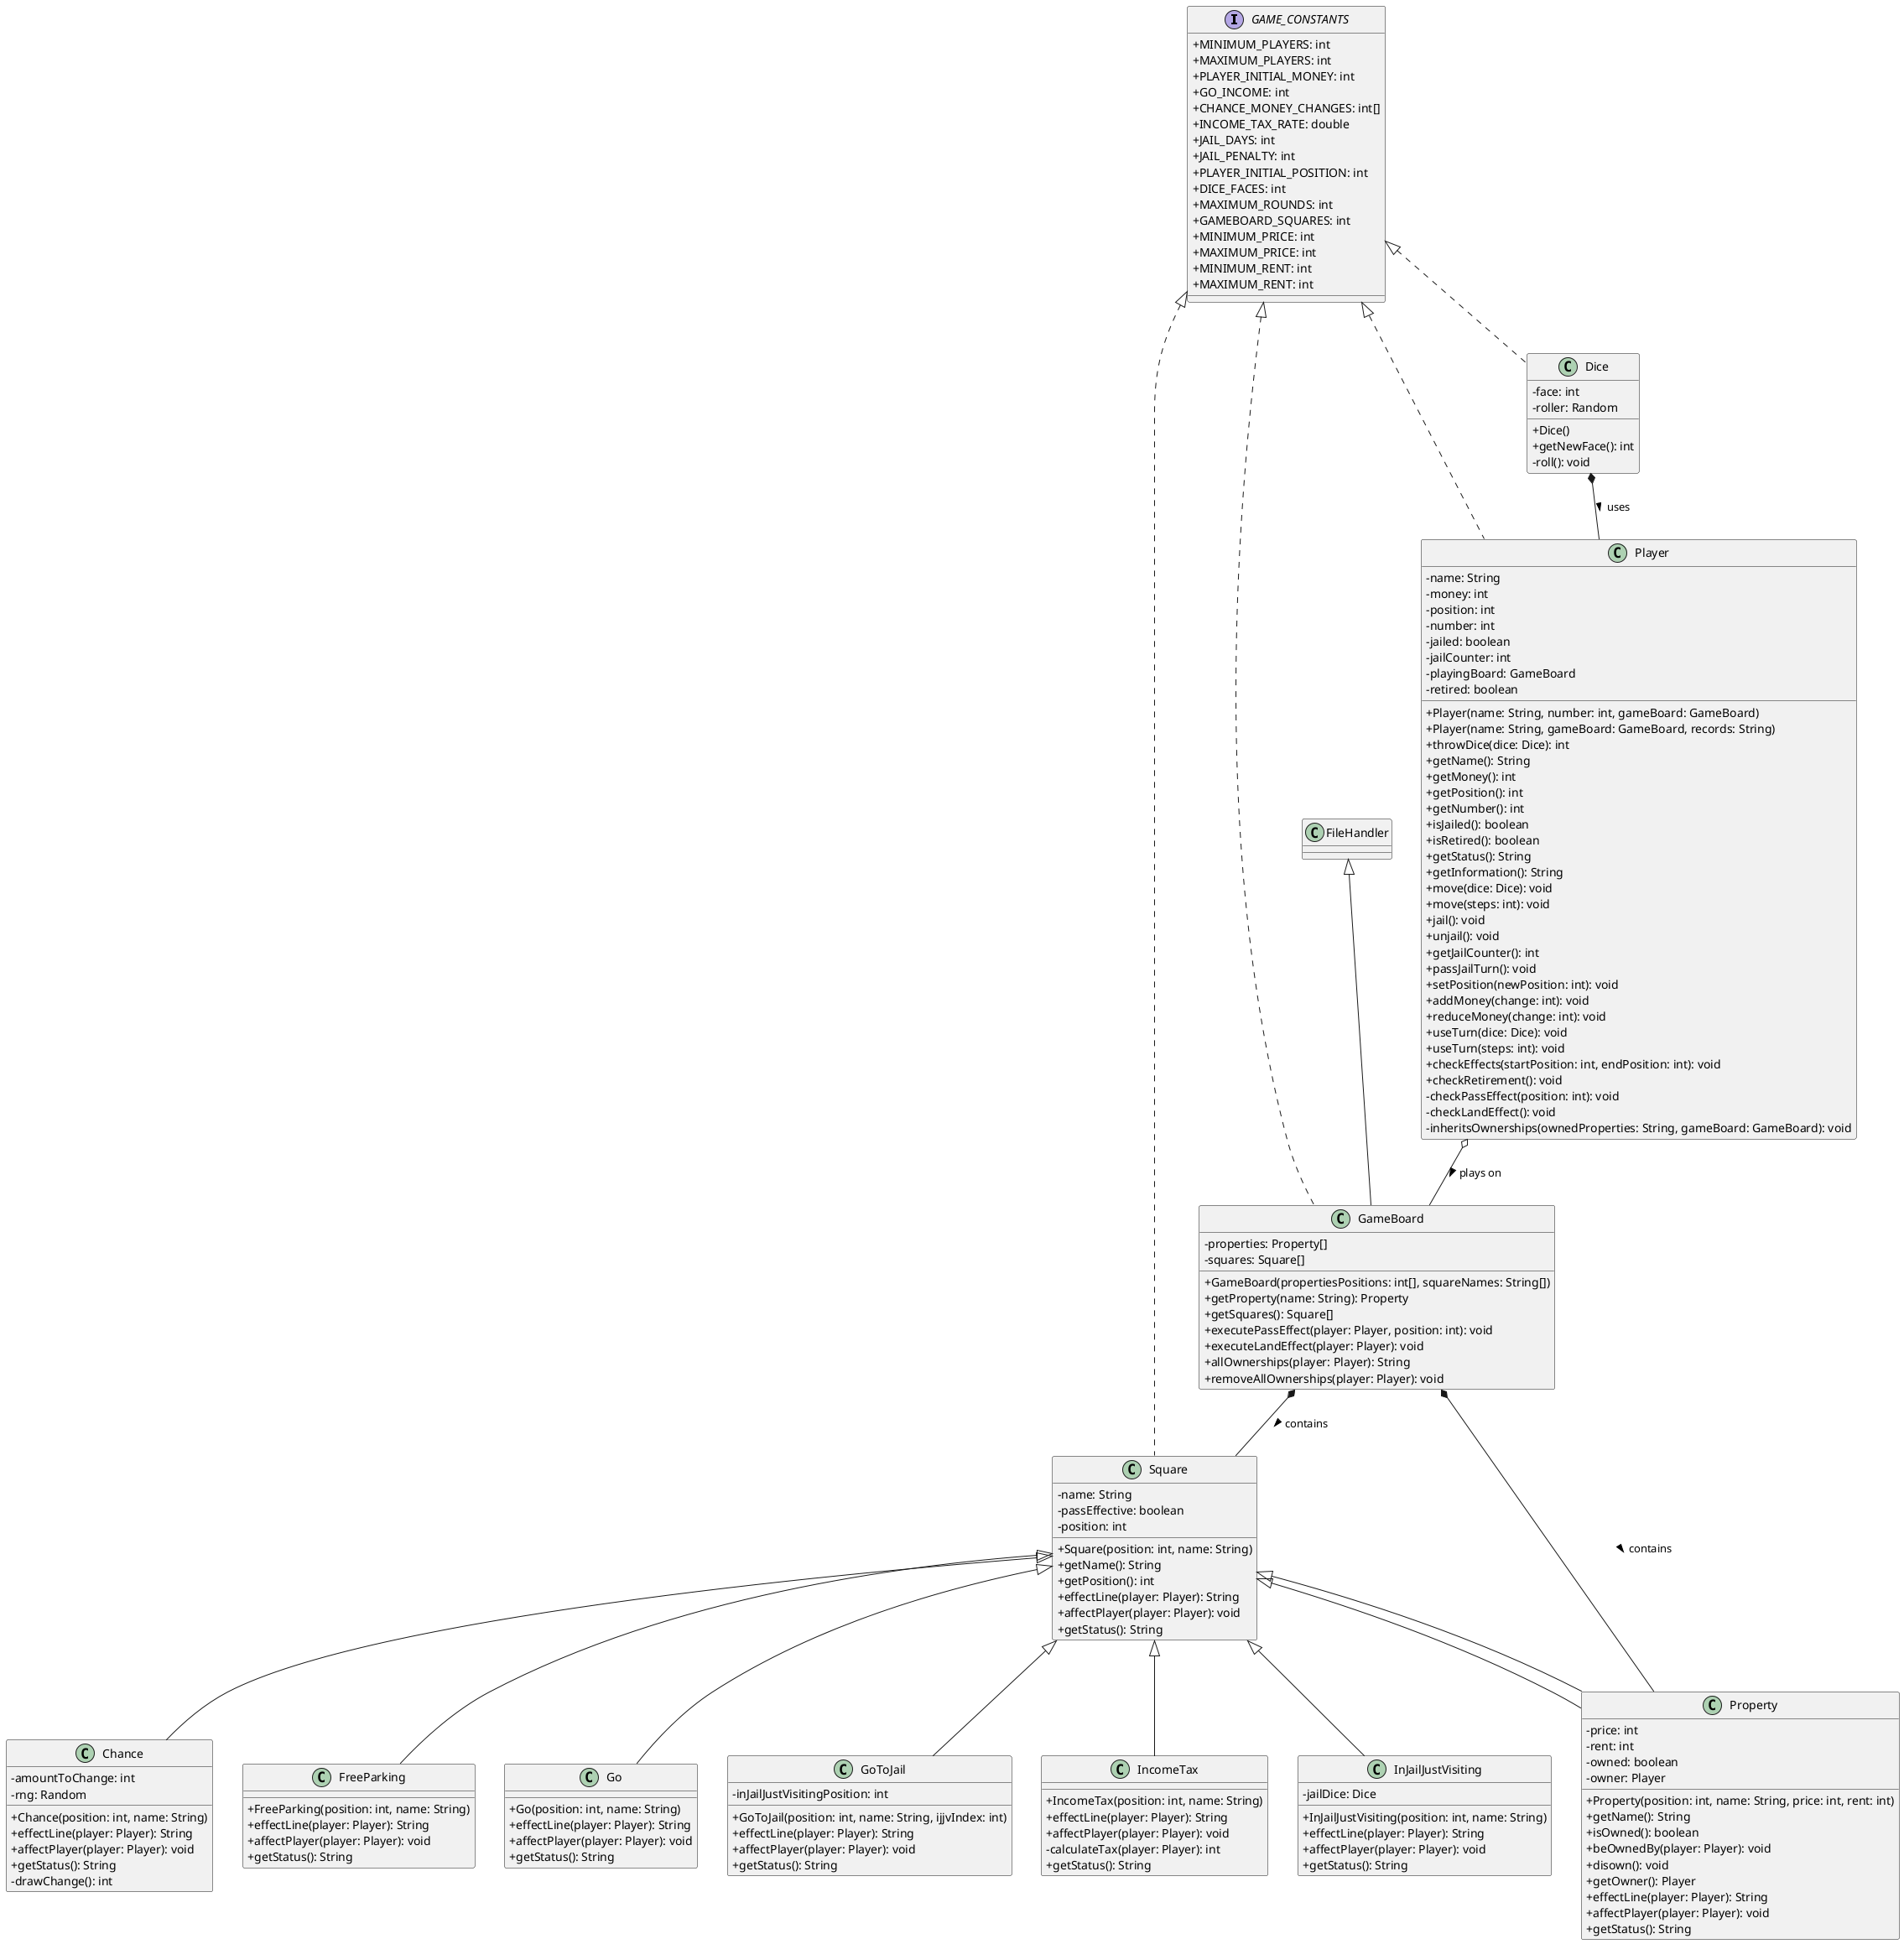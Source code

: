 @startuml
skinparam classAttributeIconSize 0

interface GAME_CONSTANTS {
    +MINIMUM_PLAYERS: int
    +MAXIMUM_PLAYERS: int
    +PLAYER_INITIAL_MONEY: int
    +GO_INCOME: int
    +CHANCE_MONEY_CHANGES: int[]
    +INCOME_TAX_RATE: double
    +JAIL_DAYS: int
    +JAIL_PENALTY: int
    +PLAYER_INITIAL_POSITION: int
    +DICE_FACES: int
    +MAXIMUM_ROUNDS: int
    +GAMEBOARD_SQUARES: int
    +MINIMUM_PRICE: int
    +MAXIMUM_PRICE: int
    +MINIMUM_RENT: int
    +MAXIMUM_RENT: int
}

class Chance extends Square{
    -amountToChange: int
    -rng: Random
    +Chance(position: int, name: String)
    +effectLine(player: Player): String
    +affectPlayer(player: Player): void
    +getStatus(): String
    -drawChange(): int
}

class Square implements GAME_CONSTANTS {
    -name: String
    -passEffective: boolean
    -position: int
    +Square(position: int, name: String)
    +getName(): String
    +getPosition(): int
    +effectLine(player: Player): String
    +affectPlayer(player: Player): void
    +getStatus(): String
}

class Dice implements GAME_CONSTANTS {
    -face: int
    -roller: Random
    +Dice()
    +getNewFace(): int
    -roll(): void
}

class FreeParking {
    +FreeParking(position: int, name: String)
    +effectLine(player: Player): String
    +affectPlayer(player: Player): void
    +getStatus(): String
}

class GameBoard extends FileHandler implements GAME_CONSTANTS {
    -properties: Property[]
    -squares: Square[]
    +GameBoard(propertiesPositions: int[], squareNames: String[])
    +getProperty(name: String): Property
    +getSquares(): Square[]
    +executePassEffect(player: Player, position: int): void
    +executeLandEffect(player: Player): void
    +allOwnerships(player: Player): String
    +removeAllOwnerships(player: Player): void
}

class Go {
    +Go(position: int, name: String)
    +effectLine(player: Player): String
    +affectPlayer(player: Player): void
    +getStatus(): String
}

class GoToJail {
    -inJailJustVisitingPosition: int
    +GoToJail(position: int, name: String, ijjvIndex: int)
    +effectLine(player: Player): String
    +affectPlayer(player: Player): void
    +getStatus(): String
}

class IncomeTax {
    +IncomeTax(position: int, name: String)
    +effectLine(player: Player): String
    +affectPlayer(player: Player): void
    -calculateTax(player: Player): int
    +getStatus(): String
}

class InJailJustVisiting {
    -jailDice: Dice
    +InJailJustVisiting(position: int, name: String)
    +effectLine(player: Player): String
    +affectPlayer(player: Player): void
    +getStatus(): String
}

class Player implements GAME_CONSTANTS {
    -name: String
    -money: int
    -position: int
    -number: int
    -jailed: boolean
    -jailCounter: int
    -playingBoard: GameBoard
    -retired: boolean
    +Player(name: String, number: int, gameBoard: GameBoard)
    +Player(name: String, gameBoard: GameBoard, records: String)
    +throwDice(dice: Dice): int
    +getName(): String
    +getMoney(): int
    +getPosition(): int
    +getNumber(): int
    +isJailed(): boolean
    +isRetired(): boolean
    +getStatus(): String
    +getInformation(): String
    +move(dice: Dice): void
    +move(steps: int): void
    +jail(): void
    +unjail(): void
    +getJailCounter(): int
    +passJailTurn(): void
    +setPosition(newPosition: int): void
    +addMoney(change: int): void
    +reduceMoney(change: int): void
    +useTurn(dice: Dice): void
    +useTurn(steps: int): void
    +checkEffects(startPosition: int, endPosition: int): void
    +checkRetirement(): void
    -checkPassEffect(position: int): void
    -checkLandEffect(): void
    -inheritsOwnerships(ownedProperties: String, gameBoard: GameBoard): void
}

class Property extends Square {
    -price: int
    -rent: int
    -owned: boolean
    -owner: Player
    +Property(position: int, name: String, price: int, rent: int)
    +getName(): String
    +isOwned(): boolean
    +beOwnedBy(player: Player): void
    +disown(): void
    +getOwner(): Player
    +effectLine(player: Player): String
    +affectPlayer(player: Player): void
    +getStatus(): String
}

' Relationships
Square <|-- Property
Square <|-- Go
Square <|-- GoToJail
Square <|-- IncomeTax
Square <|-- FreeParking
Square <|-- InJailJustVisiting
Player o-- GameBoard : plays on >
GameBoard *-- Property : contains >
GameBoard *-- Square : contains >
Dice *-- Player : uses >
@enduml